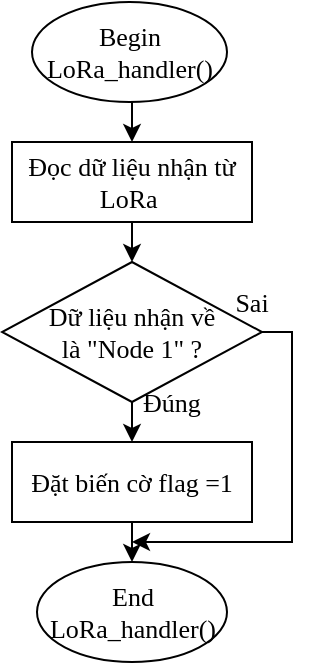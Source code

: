 <mxfile version="13.6.2" type="device"><diagram id="4V9seIj0S-UN2ORBAd_u" name="Page-1"><mxGraphModel dx="1264" dy="632" grid="1" gridSize="10" guides="1" tooltips="1" connect="1" arrows="1" fold="1" page="1" pageScale="1" pageWidth="850" pageHeight="1100" math="0" shadow="0"><root><mxCell id="0"/><mxCell id="1" parent="0"/><mxCell id="vEW3GaCq9v-ZIc8rdTuL-6" style="edgeStyle=orthogonalEdgeStyle;rounded=0;orthogonalLoop=1;jettySize=auto;html=1;exitX=0.5;exitY=1;exitDx=0;exitDy=0;entryX=0.5;entryY=0;entryDx=0;entryDy=0;fontSize=13;fontFamily=Times New Roman;" parent="1" source="vEW3GaCq9v-ZIc8rdTuL-1" target="vEW3GaCq9v-ZIc8rdTuL-2" edge="1"><mxGeometry relative="1" as="geometry"/></mxCell><mxCell id="vEW3GaCq9v-ZIc8rdTuL-1" value="Begin&lt;br style=&quot;font-size: 13px;&quot;&gt;LoRa_handler()" style="ellipse;whiteSpace=wrap;html=1;fontSize=13;fontFamily=Times New Roman;" parent="1" vertex="1"><mxGeometry x="230" y="110" width="97.5" height="50" as="geometry"/></mxCell><mxCell id="vEW3GaCq9v-ZIc8rdTuL-7" style="edgeStyle=orthogonalEdgeStyle;rounded=0;orthogonalLoop=1;jettySize=auto;html=1;exitX=0.5;exitY=1;exitDx=0;exitDy=0;entryX=0.5;entryY=0;entryDx=0;entryDy=0;fontSize=13;fontFamily=Times New Roman;" parent="1" source="vEW3GaCq9v-ZIc8rdTuL-2" target="vEW3GaCq9v-ZIc8rdTuL-3" edge="1"><mxGeometry relative="1" as="geometry"/></mxCell><mxCell id="vEW3GaCq9v-ZIc8rdTuL-2" value="Đọc dữ liệu nhận từ LoRa&amp;nbsp;" style="rounded=0;whiteSpace=wrap;html=1;fontSize=13;fontFamily=Times New Roman;" parent="1" vertex="1"><mxGeometry x="220" y="180" width="120" height="40" as="geometry"/></mxCell><mxCell id="vEW3GaCq9v-ZIc8rdTuL-9" style="edgeStyle=orthogonalEdgeStyle;rounded=0;orthogonalLoop=1;jettySize=auto;html=1;exitX=0.5;exitY=1;exitDx=0;exitDy=0;entryX=0.5;entryY=0;entryDx=0;entryDy=0;fontSize=13;fontFamily=Times New Roman;" parent="1" source="vEW3GaCq9v-ZIc8rdTuL-3" target="vEW3GaCq9v-ZIc8rdTuL-4" edge="1"><mxGeometry relative="1" as="geometry"/></mxCell><mxCell id="vEW3GaCq9v-ZIc8rdTuL-12" style="edgeStyle=orthogonalEdgeStyle;rounded=0;orthogonalLoop=1;jettySize=auto;html=1;exitX=1;exitY=0.5;exitDx=0;exitDy=0;fontSize=13;fontFamily=Times New Roman;" parent="1" source="vEW3GaCq9v-ZIc8rdTuL-3" edge="1"><mxGeometry relative="1" as="geometry"><mxPoint x="280" y="380" as="targetPoint"/><Array as="points"><mxPoint x="360" y="275"/><mxPoint x="360" y="380"/></Array></mxGeometry></mxCell><mxCell id="vEW3GaCq9v-ZIc8rdTuL-3" value="Dữ liệu nhận về &lt;br&gt;là &quot;Node 1&quot; ?" style="rhombus;whiteSpace=wrap;html=1;fontSize=13;fontFamily=Times New Roman;" parent="1" vertex="1"><mxGeometry x="215" y="240" width="130" height="70" as="geometry"/></mxCell><mxCell id="vEW3GaCq9v-ZIc8rdTuL-10" style="edgeStyle=orthogonalEdgeStyle;rounded=0;orthogonalLoop=1;jettySize=auto;html=1;exitX=0.5;exitY=1;exitDx=0;exitDy=0;fontSize=13;fontFamily=Times New Roman;" parent="1" source="vEW3GaCq9v-ZIc8rdTuL-4" edge="1"><mxGeometry relative="1" as="geometry"><mxPoint x="280" y="390" as="targetPoint"/></mxGeometry></mxCell><mxCell id="vEW3GaCq9v-ZIc8rdTuL-4" value="Đặt biến cờ flag =1" style="rounded=0;whiteSpace=wrap;html=1;fontSize=13;fontFamily=Times New Roman;" parent="1" vertex="1"><mxGeometry x="220" y="330" width="120" height="40" as="geometry"/></mxCell><mxCell id="vEW3GaCq9v-ZIc8rdTuL-5" value="End&lt;br style=&quot;font-size: 13px;&quot;&gt;LoRa_handler()" style="ellipse;whiteSpace=wrap;html=1;fontSize=13;fontFamily=Times New Roman;" parent="1" vertex="1"><mxGeometry x="232.5" y="390" width="95" height="50" as="geometry"/></mxCell><mxCell id="vEW3GaCq9v-ZIc8rdTuL-13" value="Đúng" style="text;html=1;strokeColor=none;fillColor=none;align=center;verticalAlign=middle;whiteSpace=wrap;rounded=0;fontSize=13;fontFamily=Times New Roman;" parent="1" vertex="1"><mxGeometry x="280" y="300" width="40" height="20" as="geometry"/></mxCell><mxCell id="vEW3GaCq9v-ZIc8rdTuL-14" value="Sai" style="text;html=1;strokeColor=none;fillColor=none;align=center;verticalAlign=middle;whiteSpace=wrap;rounded=0;fontSize=13;fontFamily=Times New Roman;" parent="1" vertex="1"><mxGeometry x="320" y="250" width="40" height="20" as="geometry"/></mxCell></root></mxGraphModel></diagram></mxfile>